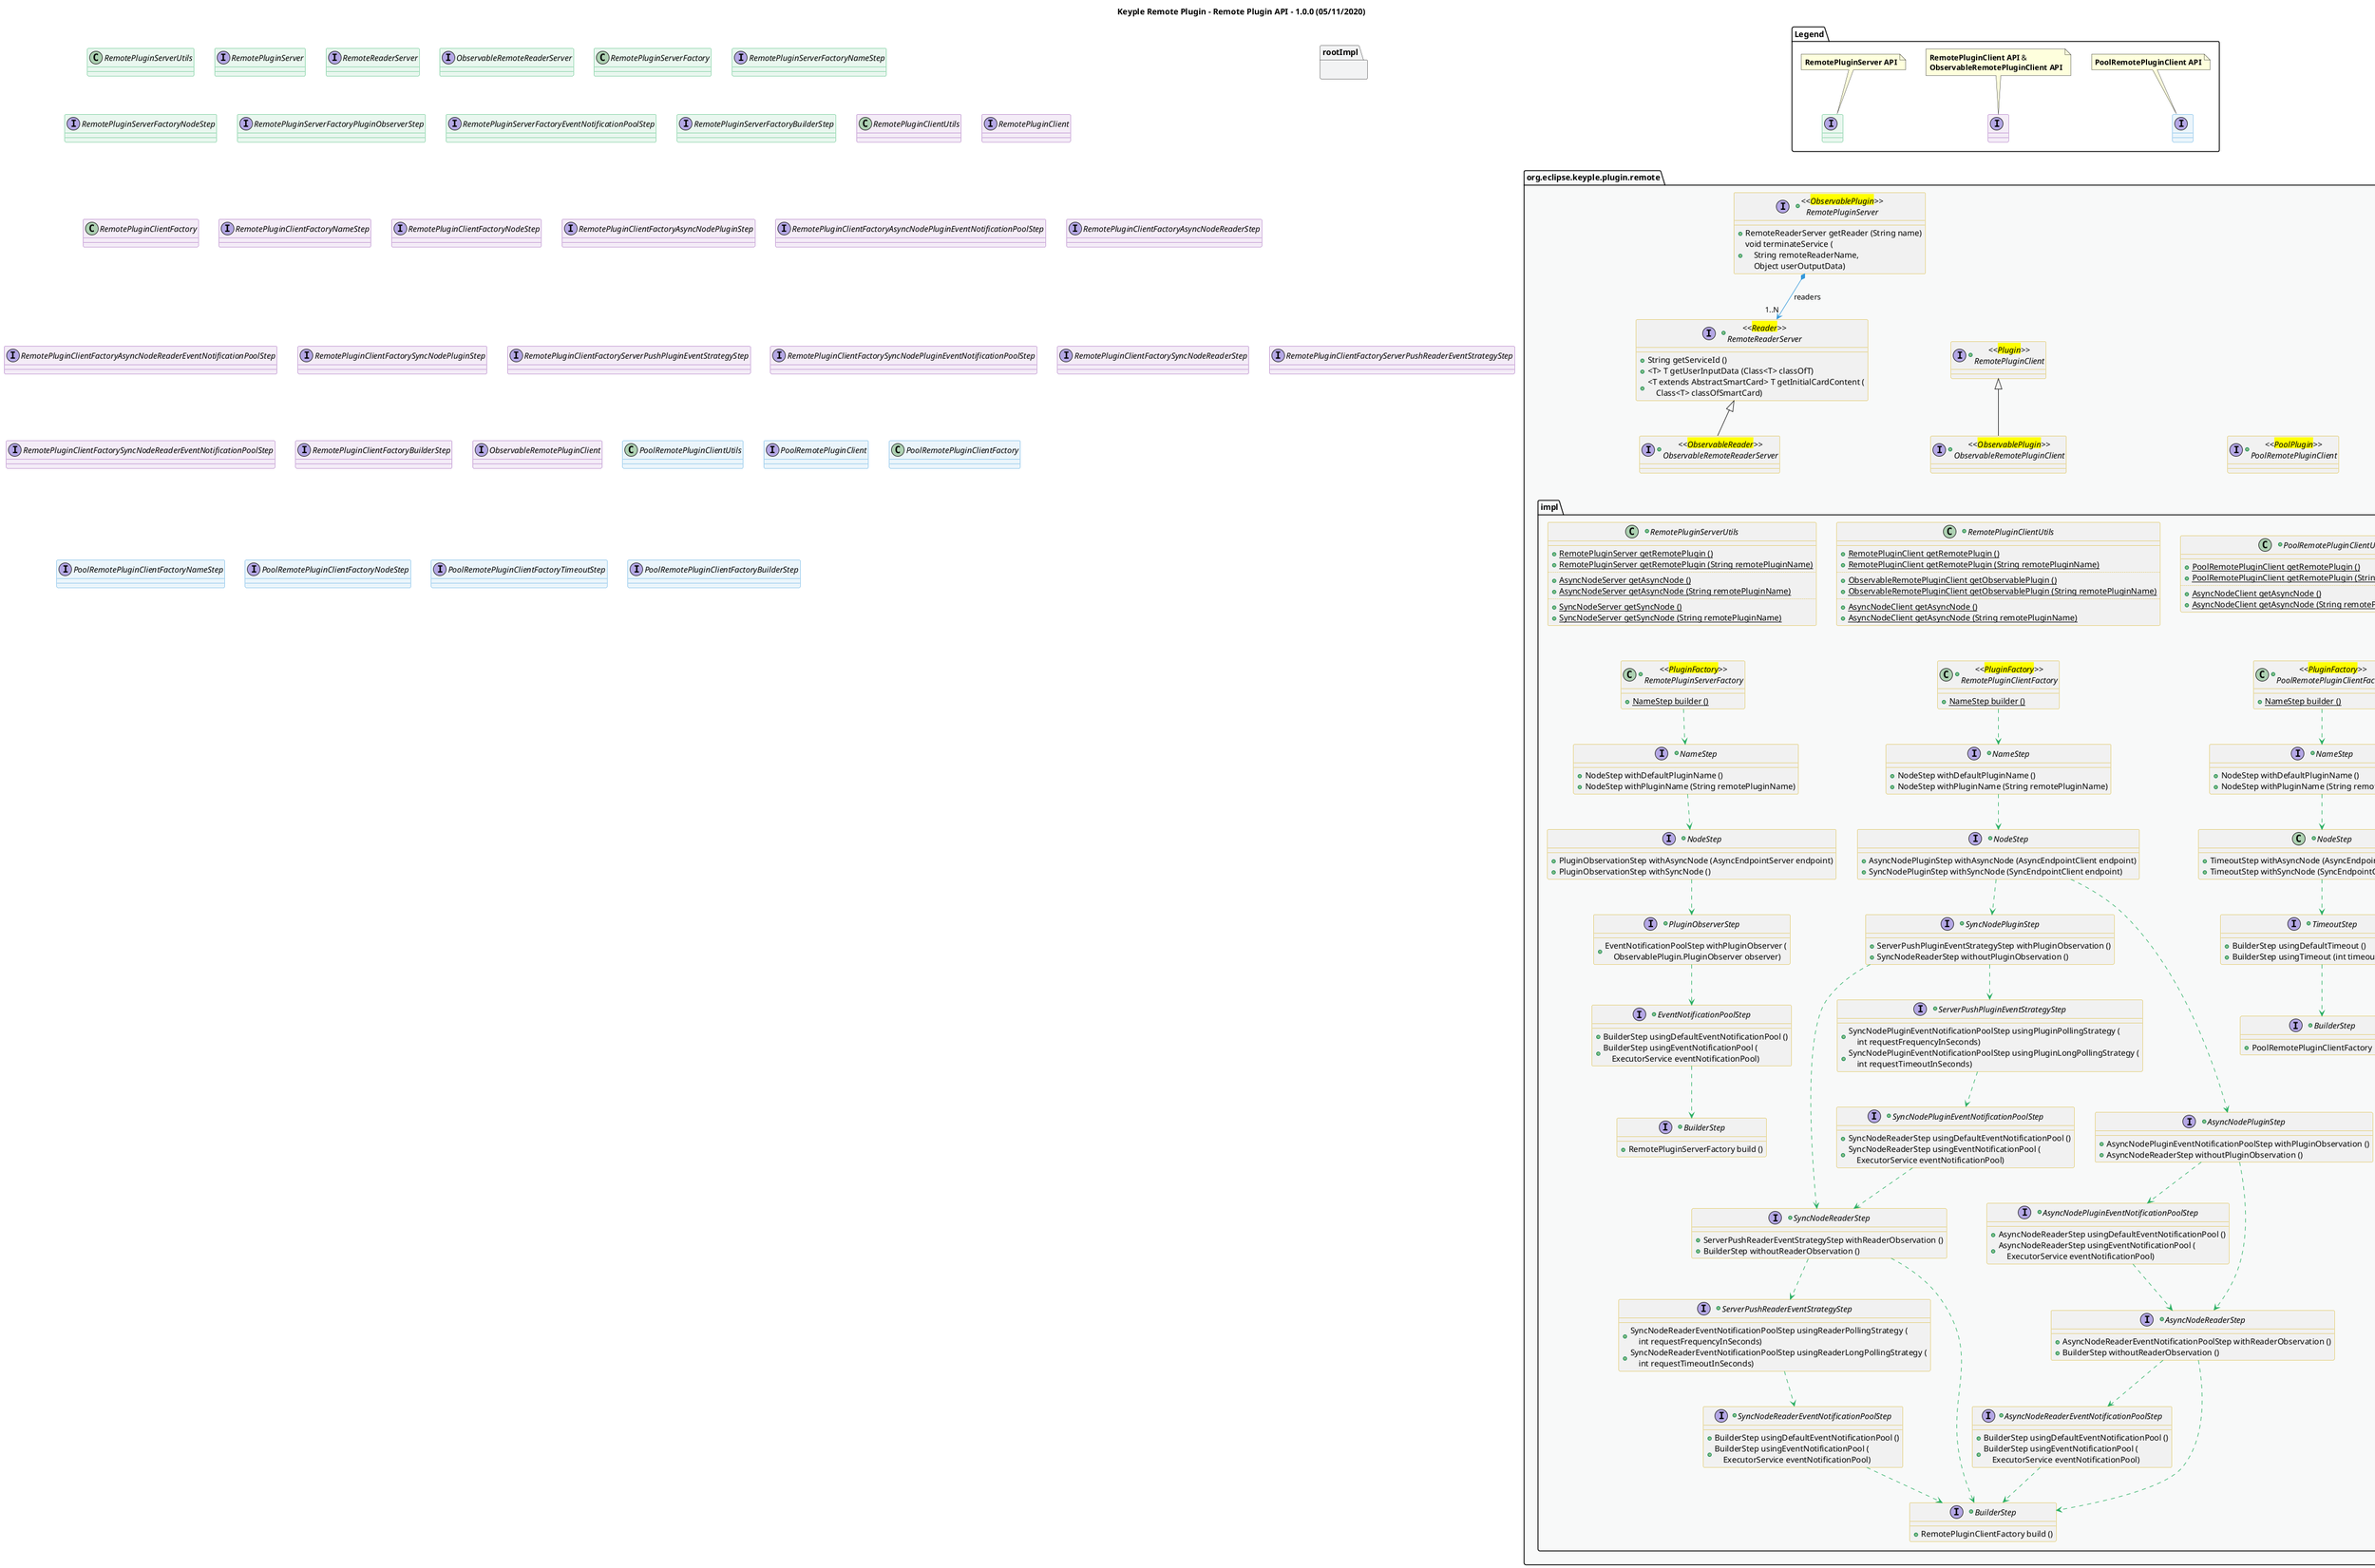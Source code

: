 @startuml
title
    Keyple Remote Plugin - Remote Plugin API - 1.0.0 (05/11/2020)
end title

' == THEME ==

'Couleurs issues de : https://htmlcolorcodes.com/fr/tableau-de-couleur/tableau-de-couleur-design-plat/
!define C_GREY1 F8F9F9
!define C_GREY2 F2F3F4
!define C_GREY3 E5E7E9
!define C_GREY4 D7DBDD
!define C_GREY5 CACFD2
!define C_GREY6 BDC3C7
!define C_LINK 3498DB
!define C_USE 27AE60

skinparam Shadowing false
skinparam ClassFontStyle italic
skinparam ClassBorderColor #D4AC0D
skinparam stereotypeABorderColor #A9DCDF
skinparam stereotypeIBorderColor #B4A7E5
skinparam stereotypeCBorderColor #ADD1B2
skinparam stereotypeEBorderColor #EB93DF
' Red
skinparam ClassBackgroundColor<<red>> #FDEDEC
skinparam ClassBorderColor<<red>> #E74C3C
hide <<red>> stereotype
' Purple
skinparam ClassBackgroundColor<<purple>> #F4ECF7
skinparam ClassBorderColor<<purple>> #8E44AD
hide <<purple>> stereotype
' blue
skinparam ClassBackgroundColor<<blue>> #EBF5FB
skinparam ClassBorderColor<<blue>> #3498DB
hide <<blue>> stereotype
' Green
skinparam ClassBackgroundColor<<green>> #E9F7EF
skinparam ClassBorderColor<<green>> #27AE60
hide <<green>> stereotype
' Grey
skinparam ClassBackgroundColor<<grey>> #EAECEE
skinparam ClassBorderColor<<grey>> #2C3E50
hide <<grey>> stereotype

' == CONTENT ==

package Legend {
    interface " " as serverApi <<green>>
    note top of serverApi : **RemotePluginServer API**
    interface " " as clientApi <<purple>>
    note top of clientApi : **RemotePluginClient API** &\n**ObservableRemotePluginClient API**
    interface " " as poolClientApi <<blue>>
    note top of poolClientApi : **PoolRemotePluginClient API**
}

package "org.eclipse.keyple.plugin.remote" as root {

    ' Remote Handlers
    +interface "<<<back:yellow>ObservablePlugin</back>>>\nRemotePluginServer" as RemotePluginServer {
        +RemoteReaderServer getReader (String name)
        +void terminateService (\n    String remoteReaderName,\n    Object userOutputData)
    }
    ' Remote Readers
    +interface "<<<back:yellow>Reader</back>>>\nRemoteReaderServer" as RemoteReaderServer {
        +String getServiceId ()
        +<T> T getUserInputData (Class<T> classOfT)
        +<T extends AbstractSmartCard> T getInitialCardContent (\n    Class<T> classOfSmartCard)
    }
    +interface "<<<back:yellow>ObservableReader</back>>>\nObservableRemoteReaderServer" as ObservableRemoteReaderServer extends RemoteReaderServer {
    }
    +interface "<<<back:yellow>Plugin</back>>>\nRemotePluginClient" as RemotePluginClient {
    }
    +interface "<<<back:yellow>ObservablePlugin</back>>>\nObservableRemotePluginClient" as ObservableRemotePluginClient extends RemotePluginClient {
    }
    +interface "<<<back:yellow>PoolPlugin</back>>>\nPoolRemotePluginClient" as PoolRemotePluginClient {
    }
    package impl as rootImpl {
        ' Utilities
        +class RemotePluginServerUtils {
            __
            + {static} RemotePluginServer getRemotePlugin ()
            + {static} RemotePluginServer getRemotePlugin (String remotePluginName)
            ..
            + {static} AsyncNodeServer getAsyncNode ()
            + {static} AsyncNodeServer getAsyncNode (String remotePluginName)
            ..
            + {static} SyncNodeServer getSyncNode ()
            + {static} SyncNodeServer getSyncNode (String remotePluginName)
        }
        +class RemotePluginClientUtils {
            __
            + {static} RemotePluginClient getRemotePlugin ()
            + {static} RemotePluginClient getRemotePlugin (String remotePluginName)
            ..
            + {static} ObservableRemotePluginClient getObservablePlugin ()
            + {static} ObservableRemotePluginClient getObservablePlugin (String remotePluginName)
            ..
            + {static} AsyncNodeClient getAsyncNode ()
            + {static} AsyncNodeClient getAsyncNode (String remotePluginName)
        }
        +class PoolRemotePluginClientUtils {
            __
            + {static} PoolRemotePluginClient getRemotePlugin ()
            + {static} PoolRemotePluginClient getRemotePlugin (String remotePluginName)
            ..
            + {static} AsyncNodeClient getAsyncNode ()
            + {static} AsyncNodeClient getAsyncNode (String remotePluginName)
        }
        ' Factories
        +class "<<<back:yellow>PluginFactory</back>>>\nRemotePluginServerFactory" as RemotePluginServerFactory {
            + {static} NameStep builder ()
        }
        +interface "NameStep" as RemotePluginServerFactoryNameStep {
            + NodeStep withDefaultPluginName ()
            + NodeStep withPluginName (String remotePluginName)
        }
        +interface "NodeStep" as RemotePluginServerFactoryNodeStep {
            + PluginObservationStep withAsyncNode (AsyncEndpointServer endpoint)
            + PluginObservationStep withSyncNode ()
        }
        +interface "PluginObserverStep" as RemotePluginServerFactoryPluginObserverStep {
            + EventNotificationPoolStep withPluginObserver (\n    ObservablePlugin.PluginObserver observer)
        }
        +interface "EventNotificationPoolStep" as RemotePluginServerFactoryEventNotificationPoolStep {
            + BuilderStep usingDefaultEventNotificationPool ()
            + BuilderStep usingEventNotificationPool (\n    ExecutorService eventNotificationPool)
        }
        +interface "BuilderStep" as RemotePluginServerFactoryBuilderStep {
            + RemotePluginServerFactory build ()
        }
        +class "<<<back:yellow>PluginFactory</back>>>\nRemotePluginClientFactory" as RemotePluginClientFactory {
            + {static} NameStep builder ()
        }
        +interface "NameStep" as RemotePluginClientFactoryNameStep {
            + NodeStep withDefaultPluginName ()
            + NodeStep withPluginName (String remotePluginName)
        }
        +interface "NodeStep" as RemotePluginClientFactoryNodeStep {
            + AsyncNodePluginStep withAsyncNode (AsyncEndpointClient endpoint)
            + SyncNodePluginStep withSyncNode (SyncEndpointClient endpoint)
        }
        +interface "AsyncNodePluginStep" as RemotePluginClientFactoryAsyncNodePluginStep {
            + AsyncNodePluginEventNotificationPoolStep withPluginObservation ()
            + AsyncNodeReaderStep withoutPluginObservation ()
        }
        +interface "AsyncNodePluginEventNotificationPoolStep" as RemotePluginClientFactoryAsyncNodePluginEventNotificationPoolStep {
            + AsyncNodeReaderStep usingDefaultEventNotificationPool ()
            + AsyncNodeReaderStep usingEventNotificationPool (\n    ExecutorService eventNotificationPool)
        }
        +interface "AsyncNodeReaderStep" as RemotePluginClientFactoryAsyncNodeReaderStep {
            + AsyncNodeReaderEventNotificationPoolStep withReaderObservation ()
            + BuilderStep withoutReaderObservation ()
        }
        +interface "AsyncNodeReaderEventNotificationPoolStep" as RemotePluginClientFactoryAsyncNodeReaderEventNotificationPoolStep {
            + BuilderStep usingDefaultEventNotificationPool ()
            + BuilderStep usingEventNotificationPool (\n    ExecutorService eventNotificationPool)
        }
        +interface "SyncNodePluginStep" as RemotePluginClientFactorySyncNodePluginStep {
            + ServerPushPluginEventStrategyStep withPluginObservation ()
            + SyncNodeReaderStep withoutPluginObservation ()
        }
        +interface "ServerPushPluginEventStrategyStep" as RemotePluginClientFactoryServerPushPluginEventStrategyStep {
            + SyncNodePluginEventNotificationPoolStep usingPluginPollingStrategy (\n    int requestFrequencyInSeconds)
            + SyncNodePluginEventNotificationPoolStep usingPluginLongPollingStrategy (\n    int requestTimeoutInSeconds)
        }
        +interface "SyncNodePluginEventNotificationPoolStep" as RemotePluginClientFactorySyncNodePluginEventNotificationPoolStep {
            + SyncNodeReaderStep usingDefaultEventNotificationPool ()
            + SyncNodeReaderStep usingEventNotificationPool (\n    ExecutorService eventNotificationPool)
        }
        +interface "SyncNodeReaderStep" as RemotePluginClientFactorySyncNodeReaderStep {
            + ServerPushReaderEventStrategyStep withReaderObservation ()
            + BuilderStep withoutReaderObservation ()
        }
        +interface "ServerPushReaderEventStrategyStep" as RemotePluginClientFactoryServerPushReaderEventStrategyStep {
            + SyncNodeReaderEventNotificationPoolStep usingReaderPollingStrategy (\n    int requestFrequencyInSeconds)
            + SyncNodeReaderEventNotificationPoolStep usingReaderLongPollingStrategy (\n    int requestTimeoutInSeconds)
        }
        +interface "SyncNodeReaderEventNotificationPoolStep" as RemotePluginClientFactorySyncNodeReaderEventNotificationPoolStep {
            + BuilderStep usingDefaultEventNotificationPool ()
            + BuilderStep usingEventNotificationPool (\n    ExecutorService eventNotificationPool)
        }
        +interface "BuilderStep" as RemotePluginClientFactoryBuilderStep {
            + RemotePluginClientFactory build ()
        }
        +class "<<<back:yellow>PluginFactory</back>>>\nPoolRemotePluginClientFactory" as PoolRemotePluginClientFactory {
            + {static} NameStep builder ()
        }
        +interface "NameStep" as PoolRemotePluginClientFactoryNameStep {
            + NodeStep withDefaultPluginName ()
            + NodeStep withPluginName (String remotePluginName)
        }
        +class "NodeStep" as PoolRemotePluginClientFactoryNodeStep {
            + TimeoutStep withAsyncNode (AsyncEndpointClient endpoint)
            + TimeoutStep withSyncNode (SyncEndpointClient endpoint)
        }
        +interface "TimeoutStep" as PoolRemotePluginClientFactoryTimeoutStep {
            + BuilderStep usingDefaultTimeout ()
            + BuilderStep usingTimeout (int timeoutInSeconds)
        }
        +interface "BuilderStep" as PoolRemotePluginClientFactoryBuilderStep {
            + PoolRemotePluginClientFactory build ()
        }
    }
}

' Associations
RemotePluginServerFactory ..> RemotePluginServerFactoryNameStep #C_USE
RemotePluginServerFactoryNameStep ..> RemotePluginServerFactoryNodeStep #C_USE
RemotePluginServerFactoryNodeStep ..> RemotePluginServerFactoryPluginObserverStep #C_USE
RemotePluginServerFactoryPluginObserverStep ..> RemotePluginServerFactoryEventNotificationPoolStep #C_USE
RemotePluginServerFactoryEventNotificationPoolStep ..> RemotePluginServerFactoryBuilderStep #C_USE

RemotePluginClientFactory ..> RemotePluginClientFactoryNameStep #C_USE
RemotePluginClientFactoryNameStep ..> RemotePluginClientFactoryNodeStep #C_USE
RemotePluginClientFactoryNodeStep ..> RemotePluginClientFactoryAsyncNodePluginStep #C_USE
RemotePluginClientFactoryAsyncNodePluginStep ..> RemotePluginClientFactoryAsyncNodePluginEventNotificationPoolStep #C_USE
RemotePluginClientFactoryAsyncNodePluginEventNotificationPoolStep ..> RemotePluginClientFactoryAsyncNodeReaderStep #C_USE
RemotePluginClientFactoryAsyncNodePluginStep ..> RemotePluginClientFactoryAsyncNodeReaderStep #C_USE
RemotePluginClientFactoryNodeStep ..> RemotePluginClientFactorySyncNodePluginStep #C_USE
RemotePluginClientFactorySyncNodePluginStep ..> RemotePluginClientFactoryServerPushPluginEventStrategyStep #C_USE
RemotePluginClientFactoryServerPushPluginEventStrategyStep ..> RemotePluginClientFactorySyncNodePluginEventNotificationPoolStep #C_USE
RemotePluginClientFactorySyncNodePluginStep ..> RemotePluginClientFactorySyncNodeReaderStep #C_USE
RemotePluginClientFactoryAsyncNodeReaderStep ..> RemotePluginClientFactoryAsyncNodeReaderEventNotificationPoolStep #C_USE
RemotePluginClientFactoryAsyncNodeReaderEventNotificationPoolStep ..> RemotePluginClientFactoryBuilderStep #C_USE
RemotePluginClientFactoryAsyncNodeReaderStep ..> RemotePluginClientFactoryBuilderStep #C_USE
RemotePluginClientFactorySyncNodePluginEventNotificationPoolStep ..> RemotePluginClientFactorySyncNodeReaderStep #C_USE
RemotePluginClientFactorySyncNodeReaderStep ..> RemotePluginClientFactoryBuilderStep #C_USE
RemotePluginClientFactorySyncNodeReaderStep ..> RemotePluginClientFactoryServerPushReaderEventStrategyStep #C_USE
RemotePluginClientFactoryServerPushReaderEventStrategyStep ..> RemotePluginClientFactorySyncNodeReaderEventNotificationPoolStep #C_USE
RemotePluginClientFactorySyncNodeReaderEventNotificationPoolStep ..> RemotePluginClientFactoryBuilderStep #C_USE

PoolRemotePluginClientFactory ..> PoolRemotePluginClientFactoryNameStep #C_USE
PoolRemotePluginClientFactoryNameStep ..> PoolRemotePluginClientFactoryNodeStep #C_USE
PoolRemotePluginClientFactoryNodeStep ..> PoolRemotePluginClientFactoryTimeoutStep #C_USE
PoolRemotePluginClientFactoryTimeoutStep ..> PoolRemotePluginClientFactoryBuilderStep #C_USE

RemotePluginServer *--> "1..N" RemoteReaderServer #C_LINK : readers

' == LAYOUT ==

serverApi -[hidden]- RemotePluginServer
clientApi -[hidden]- RemotePluginClient
poolClientApi -[hidden]- PoolRemotePluginClient

ObservableRemoteReaderServer -[hidden]- RemotePluginServerUtils
ObservableRemotePluginClient -[hidden]- RemotePluginClientUtils
PoolRemotePluginClient -[hidden]- PoolRemotePluginClientUtils

RemotePluginServerUtils -[hidden]- RemotePluginServerFactory
RemotePluginClientUtils -[hidden]- RemotePluginClientFactory
PoolRemotePluginClientUtils -[hidden]- PoolRemotePluginClientFactory

' == STYLE ==

package root #C_GREY1 {}
package rootImpl #C_GREY2 {}

class RemotePluginServerUtils <<green>>
interface RemotePluginServer <<green>>
interface RemoteReaderServer <<green>>
interface ObservableRemoteReaderServer <<green>>
class RemotePluginServerFactory <<green>>
interface RemotePluginServerFactoryNameStep <<green>>
interface RemotePluginServerFactoryNodeStep <<green>>
interface RemotePluginServerFactoryPluginObserverStep <<green>>
interface RemotePluginServerFactoryEventNotificationPoolStep <<green>>
interface RemotePluginServerFactoryBuilderStep <<green>>

class RemotePluginClientUtils <<purple>>
interface RemotePluginClient <<purple>>
class RemotePluginClientFactory <<purple>>
interface RemotePluginClientFactoryNameStep <<purple>>
interface RemotePluginClientFactoryNodeStep <<purple>>
interface RemotePluginClientFactoryAsyncNodePluginStep <<purple>>
interface RemotePluginClientFactoryAsyncNodePluginEventNotificationPoolStep <<purple>>
interface RemotePluginClientFactoryAsyncNodeReaderStep <<purple>>
interface RemotePluginClientFactoryAsyncNodeReaderEventNotificationPoolStep <<purple>>
interface RemotePluginClientFactorySyncNodePluginStep <<purple>>
interface RemotePluginClientFactoryServerPushPluginEventStrategyStep <<purple>>
interface RemotePluginClientFactorySyncNodePluginEventNotificationPoolStep <<purple>>
interface RemotePluginClientFactorySyncNodeReaderStep <<purple>>
interface RemotePluginClientFactoryServerPushReaderEventStrategyStep <<purple>>
interface RemotePluginClientFactorySyncNodeReaderEventNotificationPoolStep <<purple>>
interface RemotePluginClientFactoryBuilderStep <<purple>>

interface ObservableRemotePluginClient <<purple>>

class PoolRemotePluginClientUtils <<blue>>
interface PoolRemotePluginClient <<blue>>
class PoolRemotePluginClientFactory <<blue>>
interface PoolRemotePluginClientFactoryNameStep <<blue>>
interface PoolRemotePluginClientFactoryNodeStep <<blue>>
interface PoolRemotePluginClientFactoryTimeoutStep <<blue>>
interface PoolRemotePluginClientFactoryBuilderStep <<blue>>

@enduml